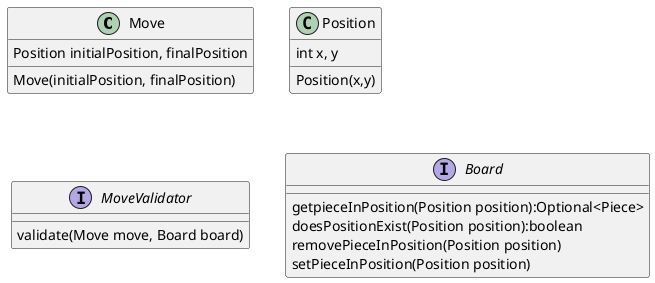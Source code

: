 @startuml Chess
class Move
Move : Position initialPosition, finalPosition
Move : Move(initialPosition, finalPosition)

class Position
Position : int x, y
Position : Position(x,y)

interface MoveValidator
MoveValidator : validate(Move move, Board board)

' Piece Handler
interface Board
Board : getpieceInPosition(Position position):Optional<Piece>
Board : doesPositionExist(Position position):boolean
Board : removePieceInPosition(Position position)
Board : setPieceInPosition(Position position)

@enduml